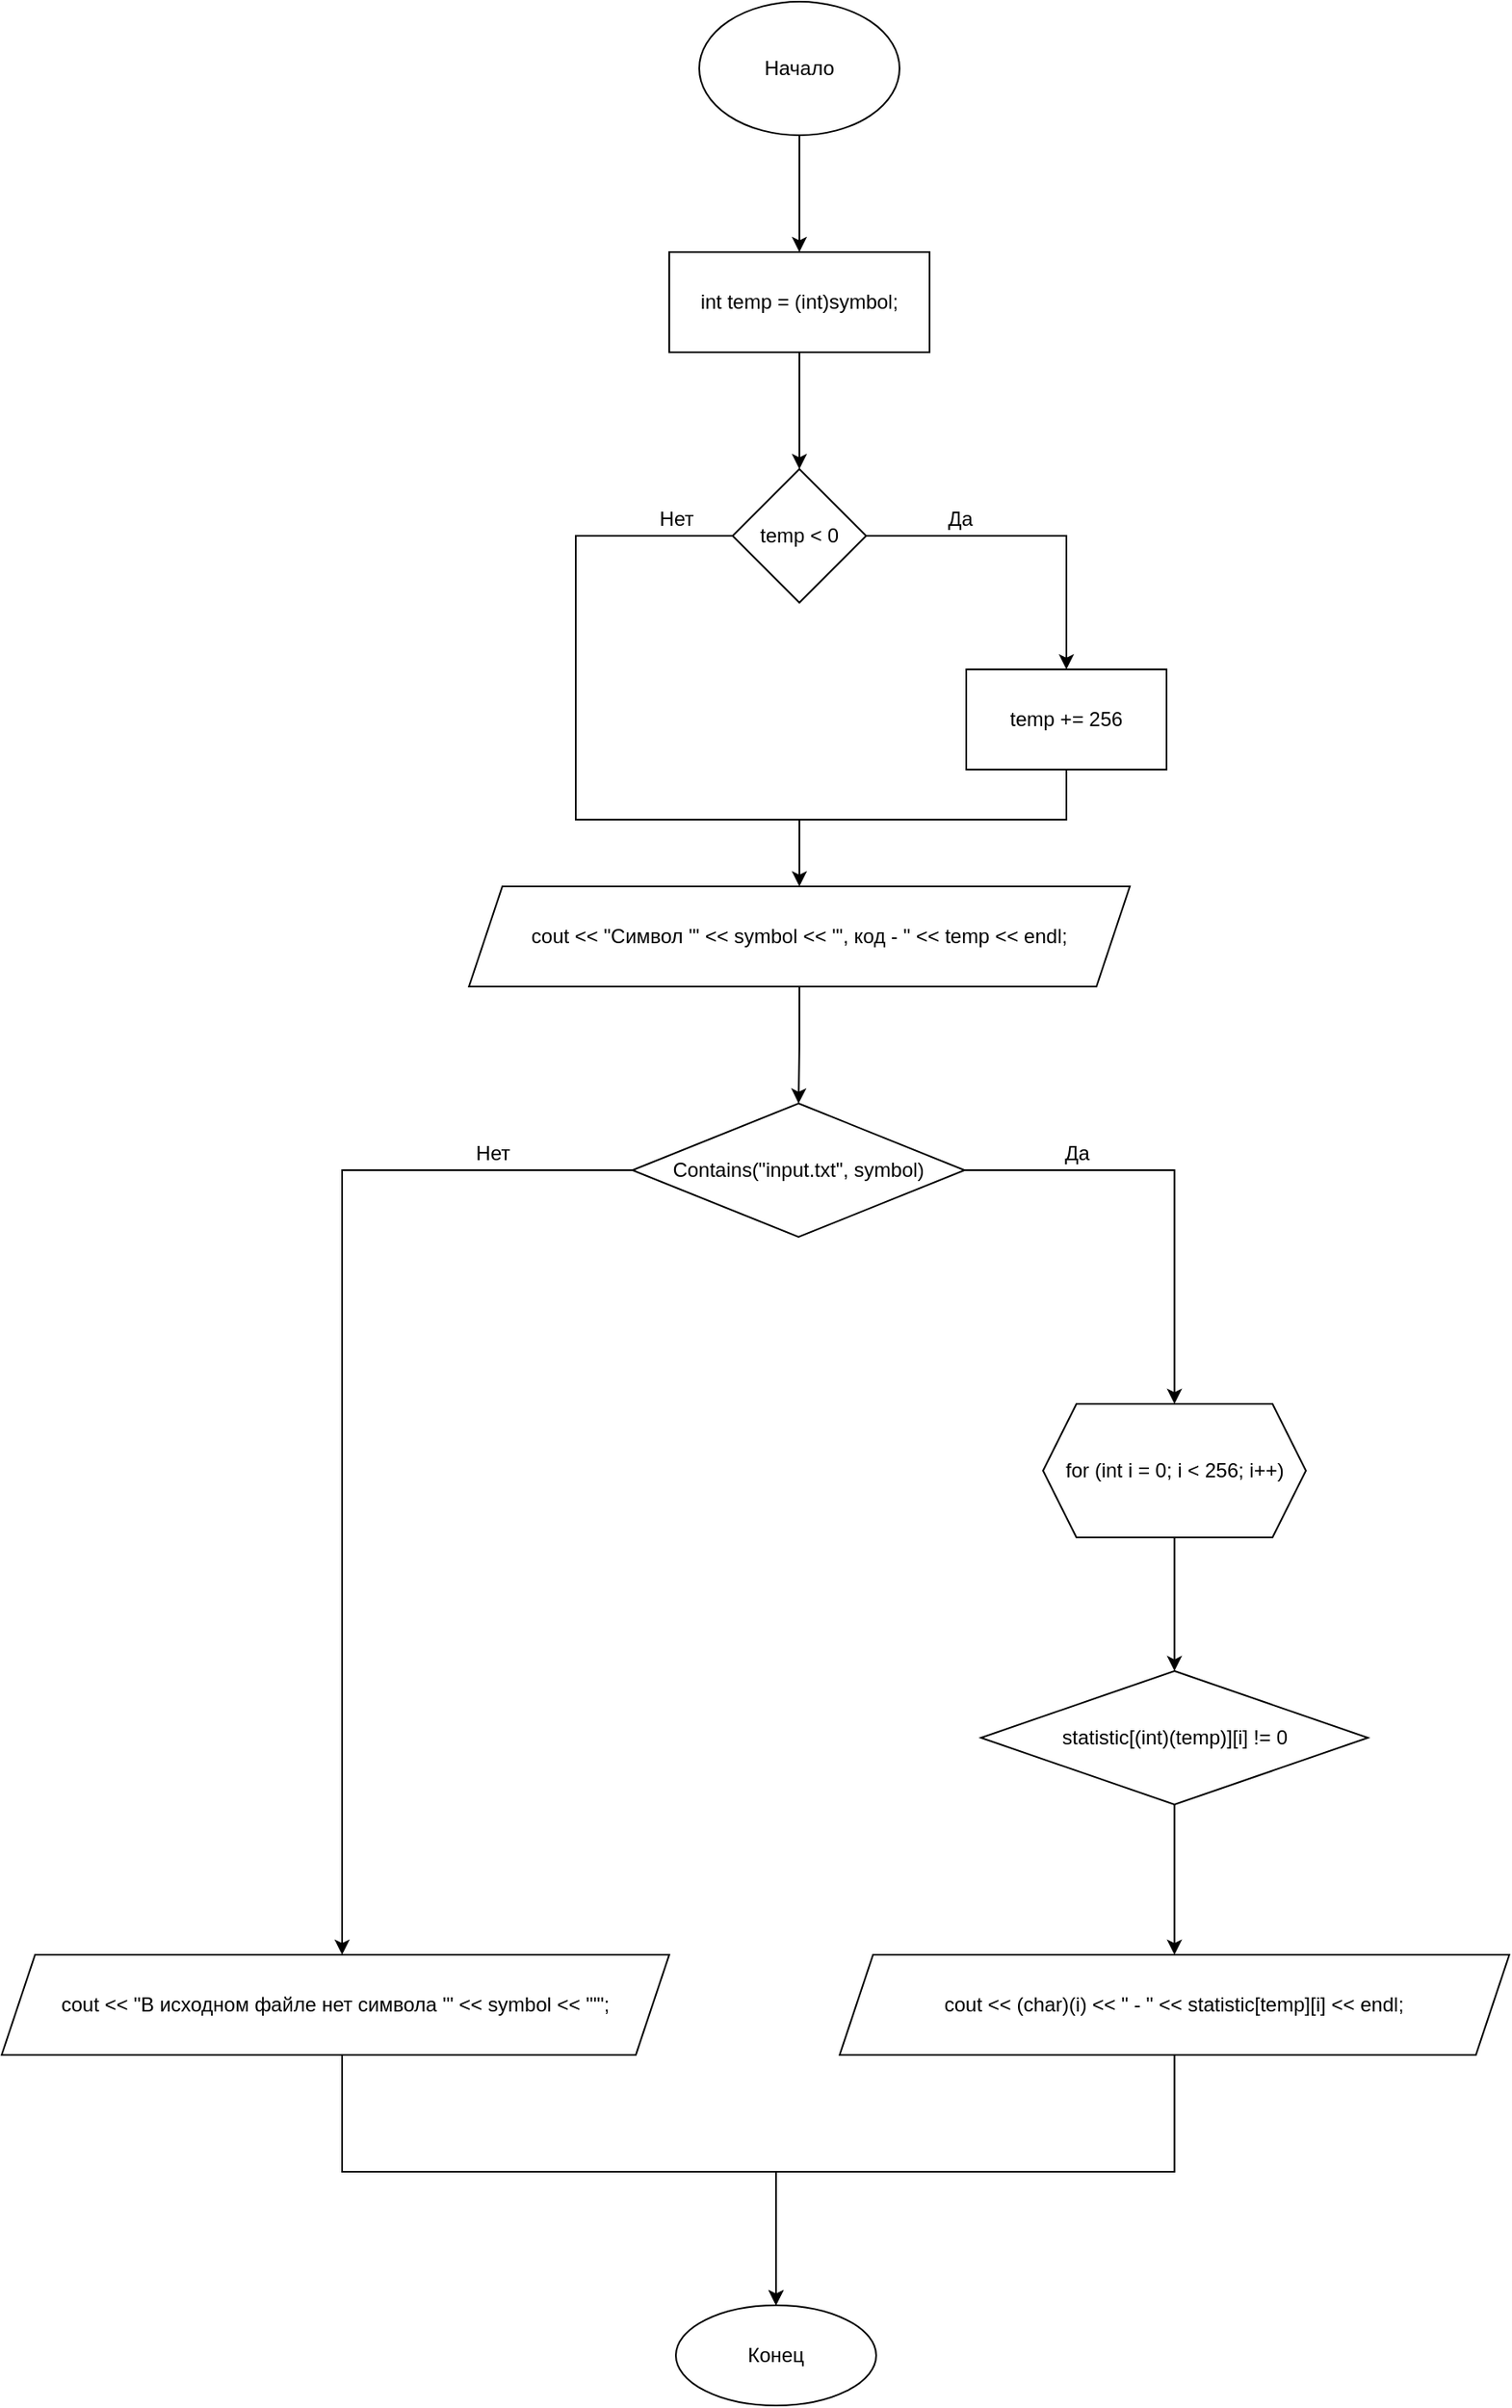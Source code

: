 <mxfile version="15.8.7" type="device"><diagram id="-1cuuFd3cbh3Sco7jaW8" name="Страница 1"><mxGraphModel dx="1865" dy="649" grid="1" gridSize="10" guides="1" tooltips="1" connect="1" arrows="1" fold="1" page="1" pageScale="1" pageWidth="827" pageHeight="1169" math="0" shadow="0"><root><mxCell id="0"/><mxCell id="1" parent="0"/><mxCell id="pq4QKqQbuHIef9uadhaR-3" value="" style="edgeStyle=orthogonalEdgeStyle;rounded=0;orthogonalLoop=1;jettySize=auto;html=1;" parent="1" source="pq4QKqQbuHIef9uadhaR-1" target="pq4QKqQbuHIef9uadhaR-2" edge="1"><mxGeometry relative="1" as="geometry"/></mxCell><mxCell id="pq4QKqQbuHIef9uadhaR-1" value="Начало" style="ellipse;whiteSpace=wrap;html=1;" parent="1" vertex="1"><mxGeometry x="354" y="40" width="120" height="80" as="geometry"/></mxCell><mxCell id="pq4QKqQbuHIef9uadhaR-5" value="" style="edgeStyle=orthogonalEdgeStyle;rounded=0;orthogonalLoop=1;jettySize=auto;html=1;" parent="1" source="pq4QKqQbuHIef9uadhaR-2" target="pq4QKqQbuHIef9uadhaR-4" edge="1"><mxGeometry relative="1" as="geometry"/></mxCell><mxCell id="pq4QKqQbuHIef9uadhaR-2" value="int temp = (int)symbol;" style="whiteSpace=wrap;html=1;" parent="1" vertex="1"><mxGeometry x="336" y="190" width="156" height="60" as="geometry"/></mxCell><mxCell id="pq4QKqQbuHIef9uadhaR-7" value="" style="edgeStyle=orthogonalEdgeStyle;rounded=0;orthogonalLoop=1;jettySize=auto;html=1;" parent="1" source="pq4QKqQbuHIef9uadhaR-4" target="pq4QKqQbuHIef9uadhaR-6" edge="1"><mxGeometry relative="1" as="geometry"/></mxCell><mxCell id="pq4QKqQbuHIef9uadhaR-4" value="temp &lt; 0" style="rhombus;whiteSpace=wrap;html=1;" parent="1" vertex="1"><mxGeometry x="374" y="320" width="80" height="80" as="geometry"/></mxCell><mxCell id="pq4QKqQbuHIef9uadhaR-9" value="" style="edgeStyle=orthogonalEdgeStyle;rounded=0;orthogonalLoop=1;jettySize=auto;html=1;" parent="1" source="pq4QKqQbuHIef9uadhaR-6" target="pq4QKqQbuHIef9uadhaR-8" edge="1"><mxGeometry relative="1" as="geometry"><Array as="points"><mxPoint x="574" y="530"/><mxPoint x="414" y="530"/></Array></mxGeometry></mxCell><mxCell id="pq4QKqQbuHIef9uadhaR-6" value="temp += 256" style="whiteSpace=wrap;html=1;" parent="1" vertex="1"><mxGeometry x="514" y="440" width="120" height="60" as="geometry"/></mxCell><mxCell id="pq4QKqQbuHIef9uadhaR-14" value="" style="edgeStyle=orthogonalEdgeStyle;rounded=0;orthogonalLoop=1;jettySize=auto;html=1;" parent="1" source="pq4QKqQbuHIef9uadhaR-8" target="pq4QKqQbuHIef9uadhaR-13" edge="1"><mxGeometry relative="1" as="geometry"/></mxCell><mxCell id="pq4QKqQbuHIef9uadhaR-8" value="cout &lt;&lt; &quot;Символ '&quot; &lt;&lt; symbol &lt;&lt; &quot;', код - &quot; &lt;&lt; temp &lt;&lt; endl;" style="shape=parallelogram;perimeter=parallelogramPerimeter;whiteSpace=wrap;html=1;fixedSize=1;" parent="1" vertex="1"><mxGeometry x="216" y="570" width="396" height="60" as="geometry"/></mxCell><mxCell id="pq4QKqQbuHIef9uadhaR-10" value="" style="endArrow=none;html=1;rounded=0;entryX=0;entryY=0.5;entryDx=0;entryDy=0;" parent="1" target="pq4QKqQbuHIef9uadhaR-4" edge="1"><mxGeometry width="50" height="50" relative="1" as="geometry"><mxPoint x="414" y="530" as="sourcePoint"/><mxPoint x="440" y="410" as="targetPoint"/><Array as="points"><mxPoint x="280" y="530"/><mxPoint x="280" y="360"/></Array></mxGeometry></mxCell><mxCell id="pq4QKqQbuHIef9uadhaR-11" value="Да" style="text;html=1;align=center;verticalAlign=middle;resizable=0;points=[];autosize=1;strokeColor=none;fillColor=none;" parent="1" vertex="1"><mxGeometry x="495" y="340" width="30" height="20" as="geometry"/></mxCell><mxCell id="pq4QKqQbuHIef9uadhaR-12" value="Нет" style="text;html=1;align=center;verticalAlign=middle;resizable=0;points=[];autosize=1;strokeColor=none;fillColor=none;" parent="1" vertex="1"><mxGeometry x="320" y="340" width="40" height="20" as="geometry"/></mxCell><mxCell id="pq4QKqQbuHIef9uadhaR-16" value="" style="edgeStyle=orthogonalEdgeStyle;rounded=0;orthogonalLoop=1;jettySize=auto;html=1;" parent="1" source="pq4QKqQbuHIef9uadhaR-13" target="pq4QKqQbuHIef9uadhaR-15" edge="1"><mxGeometry relative="1" as="geometry"/></mxCell><mxCell id="pq4QKqQbuHIef9uadhaR-22" value="" style="edgeStyle=orthogonalEdgeStyle;rounded=0;orthogonalLoop=1;jettySize=auto;html=1;" parent="1" source="pq4QKqQbuHIef9uadhaR-13" target="pq4QKqQbuHIef9uadhaR-21" edge="1"><mxGeometry relative="1" as="geometry"><Array as="points"><mxPoint x="140" y="740"/></Array></mxGeometry></mxCell><mxCell id="pq4QKqQbuHIef9uadhaR-13" value="Сontains(&quot;input.txt&quot;, symbol)" style="rhombus;whiteSpace=wrap;html=1;" parent="1" vertex="1"><mxGeometry x="314" y="700" width="199" height="80" as="geometry"/></mxCell><mxCell id="pq4QKqQbuHIef9uadhaR-18" value="" style="edgeStyle=orthogonalEdgeStyle;rounded=0;orthogonalLoop=1;jettySize=auto;html=1;" parent="1" source="pq4QKqQbuHIef9uadhaR-15" target="pq4QKqQbuHIef9uadhaR-17" edge="1"><mxGeometry relative="1" as="geometry"/></mxCell><mxCell id="pq4QKqQbuHIef9uadhaR-15" value="for (int i = 0; i &lt; 256; i++)" style="shape=hexagon;perimeter=hexagonPerimeter2;whiteSpace=wrap;html=1;fixedSize=1;" parent="1" vertex="1"><mxGeometry x="560" y="880" width="157.5" height="80" as="geometry"/></mxCell><mxCell id="pq4QKqQbuHIef9uadhaR-20" value="" style="edgeStyle=orthogonalEdgeStyle;rounded=0;orthogonalLoop=1;jettySize=auto;html=1;" parent="1" source="pq4QKqQbuHIef9uadhaR-17" target="pq4QKqQbuHIef9uadhaR-19" edge="1"><mxGeometry relative="1" as="geometry"/></mxCell><mxCell id="pq4QKqQbuHIef9uadhaR-17" value="statistic[(int)(temp)][i] != 0" style="rhombus;whiteSpace=wrap;html=1;" parent="1" vertex="1"><mxGeometry x="522.81" y="1040" width="231.87" height="80" as="geometry"/></mxCell><mxCell id="pq4QKqQbuHIef9uadhaR-27" style="edgeStyle=orthogonalEdgeStyle;rounded=0;orthogonalLoop=1;jettySize=auto;html=1;entryX=0.5;entryY=0;entryDx=0;entryDy=0;" parent="1" source="pq4QKqQbuHIef9uadhaR-19" target="pq4QKqQbuHIef9uadhaR-25" edge="1"><mxGeometry relative="1" as="geometry"><mxPoint x="400" y="1350" as="targetPoint"/><Array as="points"><mxPoint x="639" y="1340"/><mxPoint x="400" y="1340"/></Array></mxGeometry></mxCell><mxCell id="pq4QKqQbuHIef9uadhaR-19" value="cout &amp;lt;&amp;lt; (char)(i) &amp;lt;&amp;lt; &quot; - &quot; &amp;lt;&amp;lt; statistic[temp][i] &amp;lt;&amp;lt; endl;" style="shape=parallelogram;perimeter=parallelogramPerimeter;whiteSpace=wrap;html=1;fixedSize=1;" parent="1" vertex="1"><mxGeometry x="438.12" y="1210" width="401.26" height="60" as="geometry"/></mxCell><mxCell id="pq4QKqQbuHIef9uadhaR-26" value="" style="edgeStyle=orthogonalEdgeStyle;rounded=0;orthogonalLoop=1;jettySize=auto;html=1;" parent="1" source="pq4QKqQbuHIef9uadhaR-21" target="pq4QKqQbuHIef9uadhaR-25" edge="1"><mxGeometry relative="1" as="geometry"><Array as="points"><mxPoint x="140" y="1340"/><mxPoint x="400" y="1340"/></Array></mxGeometry></mxCell><mxCell id="pq4QKqQbuHIef9uadhaR-21" value="cout &lt;&lt; &quot;В исходном файле нет символа '&quot; &lt;&lt; symbol &lt;&lt; &quot;'&quot;;" style="shape=parallelogram;perimeter=parallelogramPerimeter;whiteSpace=wrap;html=1;fixedSize=1;" parent="1" vertex="1"><mxGeometry x="-64" y="1210" width="400" height="60" as="geometry"/></mxCell><mxCell id="pq4QKqQbuHIef9uadhaR-23" value="Нет" style="text;html=1;align=center;verticalAlign=middle;resizable=0;points=[];autosize=1;strokeColor=none;fillColor=none;" parent="1" vertex="1"><mxGeometry x="210" y="720" width="40" height="20" as="geometry"/></mxCell><mxCell id="pq4QKqQbuHIef9uadhaR-24" value="Да" style="text;html=1;align=center;verticalAlign=middle;resizable=0;points=[];autosize=1;strokeColor=none;fillColor=none;" parent="1" vertex="1"><mxGeometry x="565" y="720" width="30" height="20" as="geometry"/></mxCell><mxCell id="pq4QKqQbuHIef9uadhaR-25" value="Конец" style="ellipse;whiteSpace=wrap;html=1;" parent="1" vertex="1"><mxGeometry x="340" y="1420" width="120" height="60" as="geometry"/></mxCell></root></mxGraphModel></diagram></mxfile>